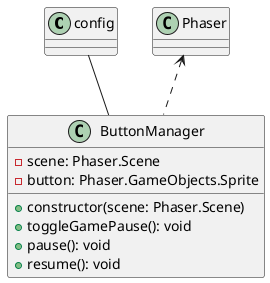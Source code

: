 @startuml

class config
class Phaser
class ButtonManager {
  - scene: Phaser.Scene
  - button: Phaser.GameObjects.Sprite

  + constructor(scene: Phaser.Scene)
  + toggleGamePause(): void
  + pause(): void
  + resume(): void
}

config -- ButtonManager
Phaser <.. ButtonManager

@enduml
